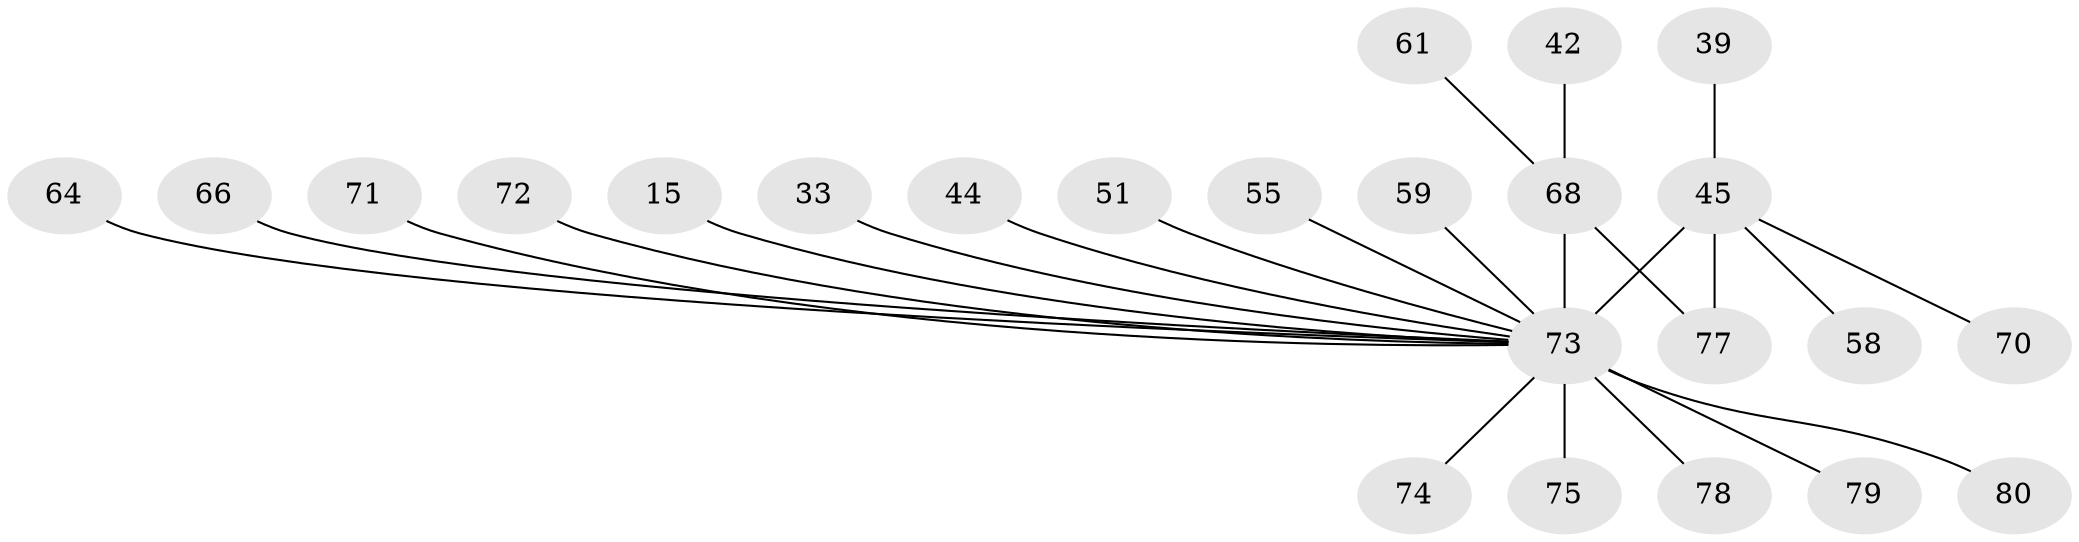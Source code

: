 // original degree distribution, {11: 0.025, 5: 0.0625, 8: 0.025, 2: 0.225, 10: 0.0125, 7: 0.025, 9: 0.0125, 4: 0.075, 3: 0.0875, 1: 0.4125, 6: 0.025, 14: 0.0125}
// Generated by graph-tools (version 1.1) at 2025/51/03/04/25 21:51:35]
// undirected, 24 vertices, 24 edges
graph export_dot {
graph [start="1"]
  node [color=gray90,style=filled];
  15 [super="+12"];
  33 [super="+27"];
  39;
  42;
  44;
  45 [super="+14+29"];
  51;
  55;
  58;
  59 [super="+43+52"];
  61;
  64;
  66;
  68 [super="+50+47"];
  70;
  71;
  72 [super="+41+65"];
  73 [super="+60+36+67+69+54+35+20+17+40"];
  74 [super="+57"];
  75 [super="+37"];
  77 [super="+13+62"];
  78;
  79;
  80 [super="+76"];
  15 -- 73 [weight=2];
  33 -- 73 [weight=3];
  39 -- 45;
  42 -- 68;
  44 -- 73;
  45 -- 73 [weight=10];
  45 -- 77 [weight=3];
  45 -- 70;
  45 -- 58;
  51 -- 73;
  55 -- 73;
  59 -- 73 [weight=3];
  61 -- 68;
  64 -- 73;
  66 -- 73;
  68 -- 73 [weight=12];
  68 -- 77 [weight=2];
  71 -- 73;
  72 -- 73 [weight=2];
  73 -- 75;
  73 -- 78;
  73 -- 79;
  73 -- 80;
  73 -- 74 [weight=3];
}
